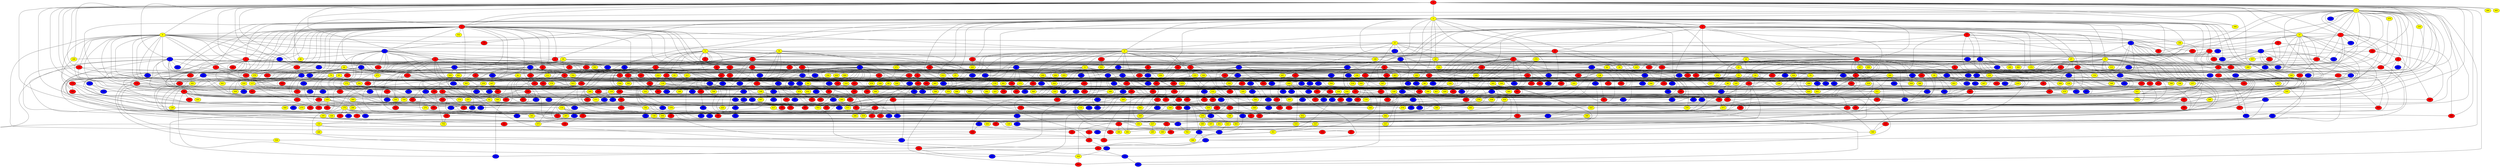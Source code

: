graph {
0 [style = filled fillcolor = red];
1 [style = filled fillcolor = yellow];
2 [style = filled fillcolor = yellow];
3 [style = filled fillcolor = red];
4 [style = filled fillcolor = red];
5 [style = filled fillcolor = red];
6 [style = filled fillcolor = yellow];
7 [style = filled fillcolor = red];
8 [style = filled fillcolor = yellow];
9 [style = filled fillcolor = yellow];
10 [style = filled fillcolor = yellow];
11 [style = filled fillcolor = yellow];
12 [style = filled fillcolor = blue];
13 [style = filled fillcolor = red];
14 [style = filled fillcolor = red];
15 [style = filled fillcolor = red];
16 [style = filled fillcolor = yellow];
17 [style = filled fillcolor = red];
18 [style = filled fillcolor = red];
19 [style = filled fillcolor = blue];
20 [style = filled fillcolor = blue];
21 [style = filled fillcolor = yellow];
22 [style = filled fillcolor = red];
23 [style = filled fillcolor = yellow];
24 [style = filled fillcolor = yellow];
25 [style = filled fillcolor = red];
26 [style = filled fillcolor = red];
27 [style = filled fillcolor = blue];
28 [style = filled fillcolor = blue];
29 [style = filled fillcolor = yellow];
30 [style = filled fillcolor = yellow];
31 [style = filled fillcolor = blue];
32 [style = filled fillcolor = blue];
33 [style = filled fillcolor = red];
34 [style = filled fillcolor = yellow];
35 [style = filled fillcolor = red];
36 [style = filled fillcolor = blue];
37 [style = filled fillcolor = red];
38 [style = filled fillcolor = red];
39 [style = filled fillcolor = yellow];
40 [style = filled fillcolor = red];
41 [style = filled fillcolor = blue];
42 [style = filled fillcolor = yellow];
43 [style = filled fillcolor = blue];
44 [style = filled fillcolor = yellow];
45 [style = filled fillcolor = red];
46 [style = filled fillcolor = red];
47 [style = filled fillcolor = blue];
48 [style = filled fillcolor = yellow];
49 [style = filled fillcolor = yellow];
50 [style = filled fillcolor = blue];
51 [style = filled fillcolor = red];
52 [style = filled fillcolor = red];
53 [style = filled fillcolor = blue];
54 [style = filled fillcolor = yellow];
55 [style = filled fillcolor = red];
56 [style = filled fillcolor = blue];
57 [style = filled fillcolor = blue];
58 [style = filled fillcolor = yellow];
59 [style = filled fillcolor = red];
60 [style = filled fillcolor = blue];
61 [style = filled fillcolor = red];
62 [style = filled fillcolor = blue];
63 [style = filled fillcolor = red];
64 [style = filled fillcolor = blue];
65 [style = filled fillcolor = yellow];
66 [style = filled fillcolor = red];
67 [style = filled fillcolor = red];
68 [style = filled fillcolor = red];
69 [style = filled fillcolor = yellow];
70 [style = filled fillcolor = blue];
71 [style = filled fillcolor = red];
72 [style = filled fillcolor = red];
73 [style = filled fillcolor = yellow];
74 [style = filled fillcolor = red];
75 [style = filled fillcolor = yellow];
76 [style = filled fillcolor = red];
77 [style = filled fillcolor = blue];
78 [style = filled fillcolor = blue];
79 [style = filled fillcolor = yellow];
80 [style = filled fillcolor = yellow];
81 [style = filled fillcolor = blue];
82 [style = filled fillcolor = yellow];
83 [style = filled fillcolor = yellow];
84 [style = filled fillcolor = blue];
85 [style = filled fillcolor = red];
86 [style = filled fillcolor = red];
87 [style = filled fillcolor = yellow];
88 [style = filled fillcolor = red];
89 [style = filled fillcolor = red];
90 [style = filled fillcolor = yellow];
91 [style = filled fillcolor = yellow];
92 [style = filled fillcolor = blue];
93 [style = filled fillcolor = red];
94 [style = filled fillcolor = red];
95 [style = filled fillcolor = blue];
96 [style = filled fillcolor = blue];
97 [style = filled fillcolor = yellow];
98 [style = filled fillcolor = red];
99 [style = filled fillcolor = red];
100 [style = filled fillcolor = yellow];
101 [style = filled fillcolor = yellow];
102 [style = filled fillcolor = red];
103 [style = filled fillcolor = yellow];
104 [style = filled fillcolor = yellow];
105 [style = filled fillcolor = red];
106 [style = filled fillcolor = red];
107 [style = filled fillcolor = red];
108 [style = filled fillcolor = red];
109 [style = filled fillcolor = yellow];
110 [style = filled fillcolor = yellow];
111 [style = filled fillcolor = yellow];
112 [style = filled fillcolor = yellow];
113 [style = filled fillcolor = red];
114 [style = filled fillcolor = red];
115 [style = filled fillcolor = red];
116 [style = filled fillcolor = yellow];
117 [style = filled fillcolor = yellow];
118 [style = filled fillcolor = red];
119 [style = filled fillcolor = yellow];
120 [style = filled fillcolor = blue];
121 [style = filled fillcolor = yellow];
122 [style = filled fillcolor = blue];
123 [style = filled fillcolor = red];
124 [style = filled fillcolor = red];
125 [style = filled fillcolor = yellow];
126 [style = filled fillcolor = yellow];
127 [style = filled fillcolor = blue];
128 [style = filled fillcolor = yellow];
129 [style = filled fillcolor = yellow];
130 [style = filled fillcolor = blue];
131 [style = filled fillcolor = red];
132 [style = filled fillcolor = red];
133 [style = filled fillcolor = yellow];
134 [style = filled fillcolor = yellow];
135 [style = filled fillcolor = red];
136 [style = filled fillcolor = red];
137 [style = filled fillcolor = red];
138 [style = filled fillcolor = yellow];
139 [style = filled fillcolor = red];
140 [style = filled fillcolor = yellow];
141 [style = filled fillcolor = red];
142 [style = filled fillcolor = red];
143 [style = filled fillcolor = yellow];
144 [style = filled fillcolor = blue];
145 [style = filled fillcolor = yellow];
146 [style = filled fillcolor = blue];
147 [style = filled fillcolor = blue];
148 [style = filled fillcolor = blue];
149 [style = filled fillcolor = blue];
150 [style = filled fillcolor = yellow];
151 [style = filled fillcolor = blue];
152 [style = filled fillcolor = red];
153 [style = filled fillcolor = yellow];
154 [style = filled fillcolor = yellow];
155 [style = filled fillcolor = red];
156 [style = filled fillcolor = blue];
157 [style = filled fillcolor = red];
158 [style = filled fillcolor = blue];
159 [style = filled fillcolor = red];
160 [style = filled fillcolor = yellow];
161 [style = filled fillcolor = blue];
162 [style = filled fillcolor = yellow];
163 [style = filled fillcolor = red];
164 [style = filled fillcolor = red];
165 [style = filled fillcolor = red];
166 [style = filled fillcolor = red];
167 [style = filled fillcolor = yellow];
168 [style = filled fillcolor = red];
169 [style = filled fillcolor = yellow];
170 [style = filled fillcolor = yellow];
171 [style = filled fillcolor = red];
172 [style = filled fillcolor = yellow];
173 [style = filled fillcolor = yellow];
174 [style = filled fillcolor = red];
175 [style = filled fillcolor = red];
176 [style = filled fillcolor = blue];
177 [style = filled fillcolor = red];
178 [style = filled fillcolor = yellow];
179 [style = filled fillcolor = yellow];
180 [style = filled fillcolor = red];
181 [style = filled fillcolor = red];
182 [style = filled fillcolor = yellow];
183 [style = filled fillcolor = red];
184 [style = filled fillcolor = blue];
185 [style = filled fillcolor = yellow];
186 [style = filled fillcolor = red];
187 [style = filled fillcolor = red];
188 [style = filled fillcolor = blue];
189 [style = filled fillcolor = yellow];
190 [style = filled fillcolor = blue];
191 [style = filled fillcolor = red];
192 [style = filled fillcolor = blue];
193 [style = filled fillcolor = blue];
194 [style = filled fillcolor = yellow];
195 [style = filled fillcolor = yellow];
196 [style = filled fillcolor = yellow];
197 [style = filled fillcolor = yellow];
198 [style = filled fillcolor = yellow];
199 [style = filled fillcolor = red];
200 [style = filled fillcolor = blue];
201 [style = filled fillcolor = red];
202 [style = filled fillcolor = yellow];
203 [style = filled fillcolor = red];
204 [style = filled fillcolor = yellow];
205 [style = filled fillcolor = yellow];
206 [style = filled fillcolor = red];
207 [style = filled fillcolor = red];
208 [style = filled fillcolor = red];
209 [style = filled fillcolor = yellow];
210 [style = filled fillcolor = yellow];
211 [style = filled fillcolor = blue];
212 [style = filled fillcolor = red];
213 [style = filled fillcolor = red];
214 [style = filled fillcolor = yellow];
215 [style = filled fillcolor = red];
216 [style = filled fillcolor = yellow];
217 [style = filled fillcolor = red];
218 [style = filled fillcolor = yellow];
219 [style = filled fillcolor = yellow];
220 [style = filled fillcolor = red];
221 [style = filled fillcolor = yellow];
222 [style = filled fillcolor = red];
223 [style = filled fillcolor = red];
224 [style = filled fillcolor = yellow];
225 [style = filled fillcolor = red];
226 [style = filled fillcolor = red];
227 [style = filled fillcolor = blue];
228 [style = filled fillcolor = yellow];
229 [style = filled fillcolor = red];
230 [style = filled fillcolor = blue];
231 [style = filled fillcolor = red];
232 [style = filled fillcolor = yellow];
233 [style = filled fillcolor = blue];
234 [style = filled fillcolor = yellow];
235 [style = filled fillcolor = yellow];
236 [style = filled fillcolor = yellow];
237 [style = filled fillcolor = red];
238 [style = filled fillcolor = blue];
239 [style = filled fillcolor = blue];
240 [style = filled fillcolor = yellow];
241 [style = filled fillcolor = blue];
242 [style = filled fillcolor = yellow];
243 [style = filled fillcolor = blue];
244 [style = filled fillcolor = blue];
245 [style = filled fillcolor = blue];
246 [style = filled fillcolor = red];
247 [style = filled fillcolor = red];
248 [style = filled fillcolor = red];
249 [style = filled fillcolor = red];
250 [style = filled fillcolor = blue];
251 [style = filled fillcolor = yellow];
252 [style = filled fillcolor = blue];
253 [style = filled fillcolor = red];
254 [style = filled fillcolor = yellow];
255 [style = filled fillcolor = yellow];
256 [style = filled fillcolor = red];
257 [style = filled fillcolor = yellow];
258 [style = filled fillcolor = red];
259 [style = filled fillcolor = yellow];
260 [style = filled fillcolor = yellow];
261 [style = filled fillcolor = blue];
262 [style = filled fillcolor = blue];
263 [style = filled fillcolor = blue];
264 [style = filled fillcolor = yellow];
265 [style = filled fillcolor = blue];
266 [style = filled fillcolor = blue];
267 [style = filled fillcolor = red];
268 [style = filled fillcolor = yellow];
269 [style = filled fillcolor = yellow];
270 [style = filled fillcolor = yellow];
271 [style = filled fillcolor = red];
272 [style = filled fillcolor = red];
273 [style = filled fillcolor = yellow];
274 [style = filled fillcolor = yellow];
275 [style = filled fillcolor = red];
276 [style = filled fillcolor = yellow];
277 [style = filled fillcolor = red];
278 [style = filled fillcolor = yellow];
279 [style = filled fillcolor = blue];
280 [style = filled fillcolor = yellow];
281 [style = filled fillcolor = blue];
282 [style = filled fillcolor = blue];
283 [style = filled fillcolor = blue];
284 [style = filled fillcolor = blue];
285 [style = filled fillcolor = red];
286 [style = filled fillcolor = yellow];
287 [style = filled fillcolor = yellow];
288 [style = filled fillcolor = red];
289 [style = filled fillcolor = yellow];
290 [style = filled fillcolor = blue];
291 [style = filled fillcolor = red];
292 [style = filled fillcolor = red];
293 [style = filled fillcolor = yellow];
294 [style = filled fillcolor = red];
295 [style = filled fillcolor = blue];
296 [style = filled fillcolor = yellow];
297 [style = filled fillcolor = blue];
298 [style = filled fillcolor = red];
299 [style = filled fillcolor = blue];
300 [style = filled fillcolor = red];
301 [style = filled fillcolor = blue];
302 [style = filled fillcolor = red];
303 [style = filled fillcolor = blue];
304 [style = filled fillcolor = red];
305 [style = filled fillcolor = blue];
306 [style = filled fillcolor = yellow];
307 [style = filled fillcolor = red];
308 [style = filled fillcolor = blue];
309 [style = filled fillcolor = blue];
310 [style = filled fillcolor = yellow];
311 [style = filled fillcolor = yellow];
312 [style = filled fillcolor = blue];
313 [style = filled fillcolor = yellow];
314 [style = filled fillcolor = blue];
315 [style = filled fillcolor = yellow];
316 [style = filled fillcolor = yellow];
317 [style = filled fillcolor = yellow];
318 [style = filled fillcolor = blue];
319 [style = filled fillcolor = yellow];
320 [style = filled fillcolor = blue];
321 [style = filled fillcolor = red];
322 [style = filled fillcolor = red];
323 [style = filled fillcolor = red];
324 [style = filled fillcolor = red];
325 [style = filled fillcolor = yellow];
326 [style = filled fillcolor = yellow];
327 [style = filled fillcolor = yellow];
328 [style = filled fillcolor = blue];
329 [style = filled fillcolor = red];
330 [style = filled fillcolor = yellow];
331 [style = filled fillcolor = yellow];
332 [style = filled fillcolor = blue];
333 [style = filled fillcolor = yellow];
334 [style = filled fillcolor = blue];
335 [style = filled fillcolor = yellow];
336 [style = filled fillcolor = blue];
337 [style = filled fillcolor = red];
338 [style = filled fillcolor = blue];
339 [style = filled fillcolor = blue];
340 [style = filled fillcolor = yellow];
341 [style = filled fillcolor = yellow];
342 [style = filled fillcolor = red];
343 [style = filled fillcolor = yellow];
344 [style = filled fillcolor = yellow];
345 [style = filled fillcolor = yellow];
346 [style = filled fillcolor = red];
347 [style = filled fillcolor = yellow];
348 [style = filled fillcolor = yellow];
349 [style = filled fillcolor = blue];
350 [style = filled fillcolor = red];
351 [style = filled fillcolor = yellow];
352 [style = filled fillcolor = blue];
353 [style = filled fillcolor = blue];
354 [style = filled fillcolor = blue];
355 [style = filled fillcolor = blue];
356 [style = filled fillcolor = yellow];
357 [style = filled fillcolor = yellow];
358 [style = filled fillcolor = red];
359 [style = filled fillcolor = blue];
360 [style = filled fillcolor = red];
361 [style = filled fillcolor = red];
362 [style = filled fillcolor = blue];
363 [style = filled fillcolor = yellow];
364 [style = filled fillcolor = yellow];
365 [style = filled fillcolor = blue];
366 [style = filled fillcolor = yellow];
367 [style = filled fillcolor = red];
368 [style = filled fillcolor = yellow];
369 [style = filled fillcolor = yellow];
370 [style = filled fillcolor = yellow];
371 [style = filled fillcolor = yellow];
372 [style = filled fillcolor = blue];
373 [style = filled fillcolor = red];
374 [style = filled fillcolor = red];
375 [style = filled fillcolor = red];
376 [style = filled fillcolor = yellow];
377 [style = filled fillcolor = blue];
378 [style = filled fillcolor = yellow];
379 [style = filled fillcolor = red];
380 [style = filled fillcolor = red];
381 [style = filled fillcolor = yellow];
382 [style = filled fillcolor = blue];
383 [style = filled fillcolor = red];
384 [style = filled fillcolor = red];
385 [style = filled fillcolor = yellow];
386 [style = filled fillcolor = blue];
387 [style = filled fillcolor = red];
388 [style = filled fillcolor = blue];
389 [style = filled fillcolor = yellow];
390 [style = filled fillcolor = yellow];
391 [style = filled fillcolor = blue];
392 [style = filled fillcolor = red];
393 [style = filled fillcolor = blue];
394 [style = filled fillcolor = yellow];
395 [style = filled fillcolor = yellow];
396 [style = filled fillcolor = blue];
397 [style = filled fillcolor = yellow];
398 [style = filled fillcolor = yellow];
399 [style = filled fillcolor = yellow];
400 [style = filled fillcolor = red];
401 [style = filled fillcolor = yellow];
402 [style = filled fillcolor = blue];
403 [style = filled fillcolor = red];
404 [style = filled fillcolor = blue];
405 [style = filled fillcolor = blue];
406 [style = filled fillcolor = blue];
407 [style = filled fillcolor = blue];
408 [style = filled fillcolor = red];
409 [style = filled fillcolor = yellow];
410 [style = filled fillcolor = red];
411 [style = filled fillcolor = blue];
412 [style = filled fillcolor = red];
413 [style = filled fillcolor = blue];
414 [style = filled fillcolor = red];
415 [style = filled fillcolor = red];
416 [style = filled fillcolor = blue];
417 [style = filled fillcolor = yellow];
418 [style = filled fillcolor = red];
419 [style = filled fillcolor = red];
420 [style = filled fillcolor = blue];
421 [style = filled fillcolor = red];
422 [style = filled fillcolor = blue];
423 [style = filled fillcolor = blue];
424 [style = filled fillcolor = red];
425 [style = filled fillcolor = yellow];
426 [style = filled fillcolor = yellow];
427 [style = filled fillcolor = yellow];
428 [style = filled fillcolor = blue];
429 [style = filled fillcolor = yellow];
430 [style = filled fillcolor = red];
431 [style = filled fillcolor = yellow];
432 [style = filled fillcolor = yellow];
433 [style = filled fillcolor = blue];
434 [style = filled fillcolor = red];
435 [style = filled fillcolor = blue];
436 [style = filled fillcolor = blue];
437 [style = filled fillcolor = yellow];
438 [style = filled fillcolor = blue];
439 [style = filled fillcolor = blue];
440 [style = filled fillcolor = red];
441 [style = filled fillcolor = blue];
442 [style = filled fillcolor = blue];
443 [style = filled fillcolor = yellow];
444 [style = filled fillcolor = red];
445 [style = filled fillcolor = blue];
446 [style = filled fillcolor = yellow];
447 [style = filled fillcolor = yellow];
448 [style = filled fillcolor = red];
449 [style = filled fillcolor = blue];
450 [style = filled fillcolor = red];
451 [style = filled fillcolor = yellow];
452 [style = filled fillcolor = red];
453 [style = filled fillcolor = red];
454 [style = filled fillcolor = yellow];
455 [style = filled fillcolor = blue];
456 [style = filled fillcolor = yellow];
457 [style = filled fillcolor = red];
458 [style = filled fillcolor = blue];
459 [style = filled fillcolor = yellow];
460 [style = filled fillcolor = yellow];
461 [style = filled fillcolor = blue];
462 [style = filled fillcolor = red];
463 [style = filled fillcolor = yellow];
464 [style = filled fillcolor = blue];
465 [style = filled fillcolor = red];
466 [style = filled fillcolor = yellow];
467 [style = filled fillcolor = yellow];
468 [style = filled fillcolor = yellow];
469 [style = filled fillcolor = red];
470 [style = filled fillcolor = yellow];
471 [style = filled fillcolor = blue];
472 [style = filled fillcolor = blue];
473 [style = filled fillcolor = yellow];
474 [style = filled fillcolor = yellow];
475 [style = filled fillcolor = red];
476 [style = filled fillcolor = yellow];
477 [style = filled fillcolor = blue];
478 [style = filled fillcolor = red];
479 [style = filled fillcolor = yellow];
480 [style = filled fillcolor = blue];
481 [style = filled fillcolor = red];
482 [style = filled fillcolor = yellow];
483 [style = filled fillcolor = red];
484 [style = filled fillcolor = red];
485 [style = filled fillcolor = yellow];
486 [style = filled fillcolor = yellow];
487 [style = filled fillcolor = red];
488 [style = filled fillcolor = red];
489 [style = filled fillcolor = red];
490 [style = filled fillcolor = red];
491 [style = filled fillcolor = yellow];
492 [style = filled fillcolor = yellow];
493 [style = filled fillcolor = blue];
494 [style = filled fillcolor = blue];
495 [style = filled fillcolor = yellow];
496 [style = filled fillcolor = yellow];
497 [style = filled fillcolor = yellow];
498 [style = filled fillcolor = blue];
499 [style = filled fillcolor = red];
500 [style = filled fillcolor = red];
501 [style = filled fillcolor = blue];
502 [style = filled fillcolor = yellow];
503 [style = filled fillcolor = red];
504 [style = filled fillcolor = red];
505 [style = filled fillcolor = red];
506 [style = filled fillcolor = blue];
507 [style = filled fillcolor = yellow];
508 [style = filled fillcolor = red];
509 [style = filled fillcolor = red];
510 [style = filled fillcolor = blue];
511 [style = filled fillcolor = red];
512 [style = filled fillcolor = red];
513 [style = filled fillcolor = blue];
514 [style = filled fillcolor = red];
515 [style = filled fillcolor = yellow];
516 [style = filled fillcolor = blue];
517 [style = filled fillcolor = blue];
518 [style = filled fillcolor = red];
519 [style = filled fillcolor = yellow];
520 [style = filled fillcolor = blue];
521 [style = filled fillcolor = red];
522 [style = filled fillcolor = yellow];
523 [style = filled fillcolor = blue];
524 [style = filled fillcolor = red];
525 [style = filled fillcolor = blue];
526 [style = filled fillcolor = blue];
527 [style = filled fillcolor = blue];
528 [style = filled fillcolor = yellow];
529 [style = filled fillcolor = red];
530 [style = filled fillcolor = red];
531 [style = filled fillcolor = blue];
532 [style = filled fillcolor = red];
533 [style = filled fillcolor = red];
534 [style = filled fillcolor = blue];
535 [style = filled fillcolor = yellow];
536 [style = filled fillcolor = red];
537 [style = filled fillcolor = blue];
538 [style = filled fillcolor = red];
539 [style = filled fillcolor = yellow];
540 [style = filled fillcolor = blue];
541 [style = filled fillcolor = blue];
542 [style = filled fillcolor = blue];
543 [style = filled fillcolor = red];
544 [style = filled fillcolor = blue];
545 [style = filled fillcolor = red];
546 [style = filled fillcolor = yellow];
547 [style = filled fillcolor = blue];
548 [style = filled fillcolor = red];
549 [style = filled fillcolor = yellow];
550 [style = filled fillcolor = red];
551 [style = filled fillcolor = red];
552 [style = filled fillcolor = yellow];
553 [style = filled fillcolor = yellow];
554 [style = filled fillcolor = yellow];
555 [style = filled fillcolor = blue];
556 [style = filled fillcolor = red];
557 [style = filled fillcolor = yellow];
558 [style = filled fillcolor = red];
559 [style = filled fillcolor = blue];
560 [style = filled fillcolor = yellow];
561 [style = filled fillcolor = red];
562 [style = filled fillcolor = red];
563 [style = filled fillcolor = blue];
564 [style = filled fillcolor = red];
565 [style = filled fillcolor = yellow];
566 [style = filled fillcolor = yellow];
567 [style = filled fillcolor = red];
568 [style = filled fillcolor = yellow];
569 [style = filled fillcolor = red];
570 [style = filled fillcolor = red];
571 [style = filled fillcolor = yellow];
572 [style = filled fillcolor = red];
573 [style = filled fillcolor = blue];
574 [style = filled fillcolor = blue];
575 [style = filled fillcolor = blue];
576 [style = filled fillcolor = yellow];
577 [style = filled fillcolor = red];
578 [style = filled fillcolor = yellow];
579 [style = filled fillcolor = yellow];
580 [style = filled fillcolor = yellow];
581 [style = filled fillcolor = red];
582 [style = filled fillcolor = yellow];
583 [style = filled fillcolor = yellow];
584 [style = filled fillcolor = blue];
585 [style = filled fillcolor = yellow];
586 [style = filled fillcolor = yellow];
587 [style = filled fillcolor = blue];
588 [style = filled fillcolor = yellow];
589 [style = filled fillcolor = red];
590 [style = filled fillcolor = yellow];
591 [style = filled fillcolor = red];
592 [style = filled fillcolor = blue];
593 [style = filled fillcolor = blue];
594 [style = filled fillcolor = yellow];
595 [style = filled fillcolor = yellow];
596 [style = filled fillcolor = yellow];
597 [style = filled fillcolor = red];
598 [style = filled fillcolor = blue];
599 [style = filled fillcolor = blue];
600 [style = filled fillcolor = yellow];
601 [style = filled fillcolor = blue];
602 [style = filled fillcolor = blue];
603 [style = filled fillcolor = blue];
604 [style = filled fillcolor = blue];
605 [style = filled fillcolor = blue];
606 [style = filled fillcolor = blue];
607 [style = filled fillcolor = red];
608 [style = filled fillcolor = red];
609 [style = filled fillcolor = blue];
610 [style = filled fillcolor = red];
611 [style = filled fillcolor = red];
612 [style = filled fillcolor = red];
613 [style = filled fillcolor = red];
614 [style = filled fillcolor = blue];
615 [style = filled fillcolor = red];
616 [style = filled fillcolor = red];
617 [style = filled fillcolor = blue];
618 [style = filled fillcolor = yellow];
619 [style = filled fillcolor = yellow];
620 [style = filled fillcolor = red];
621 [style = filled fillcolor = red];
622 [style = filled fillcolor = blue];
623 [style = filled fillcolor = yellow];
624 [style = filled fillcolor = red];
625 [style = filled fillcolor = yellow];
626 [style = filled fillcolor = red];
627 [style = filled fillcolor = yellow];
628 [style = filled fillcolor = yellow];
629 [style = filled fillcolor = yellow];
630 [style = filled fillcolor = blue];
631 [style = filled fillcolor = yellow];
632 [style = filled fillcolor = blue];
633 [style = filled fillcolor = yellow];
634 [style = filled fillcolor = blue];
635 [style = filled fillcolor = red];
636 [style = filled fillcolor = yellow];
637 [style = filled fillcolor = blue];
638 [style = filled fillcolor = yellow];
639 [style = filled fillcolor = yellow];
640 [style = filled fillcolor = blue];
641 [style = filled fillcolor = yellow];
642 [style = filled fillcolor = blue];
643 [style = filled fillcolor = blue];
644 [style = filled fillcolor = blue];
645 [style = filled fillcolor = yellow];
646 [style = filled fillcolor = blue];
647 [style = filled fillcolor = red];
648 [style = filled fillcolor = red];
649 [style = filled fillcolor = red];
650 [style = filled fillcolor = red];
651 [style = filled fillcolor = yellow];
652 [style = filled fillcolor = yellow];
653 [style = filled fillcolor = blue];
654 [style = filled fillcolor = blue];
655 [style = filled fillcolor = blue];
656 [style = filled fillcolor = red];
657 [style = filled fillcolor = red];
658 [style = filled fillcolor = yellow];
659 [style = filled fillcolor = blue];
660 [style = filled fillcolor = yellow];
661 [style = filled fillcolor = yellow];
662 [style = filled fillcolor = blue];
663 [style = filled fillcolor = yellow];
664 [style = filled fillcolor = red];
665 [style = filled fillcolor = red];
666 [style = filled fillcolor = yellow];
667 [style = filled fillcolor = yellow];
668 [style = filled fillcolor = red];
669 [style = filled fillcolor = red];
670 [style = filled fillcolor = yellow];
671 [style = filled fillcolor = yellow];
672 [style = filled fillcolor = blue];
673 [style = filled fillcolor = red];
674 [style = filled fillcolor = red];
675 [style = filled fillcolor = yellow];
676 [style = filled fillcolor = yellow];
677 [style = filled fillcolor = blue];
678 [style = filled fillcolor = yellow];
679 [style = filled fillcolor = blue];
680 [style = filled fillcolor = blue];
681 [style = filled fillcolor = blue];
682 [style = filled fillcolor = blue];
683 [style = filled fillcolor = blue];
684 [style = filled fillcolor = blue];
685 [style = filled fillcolor = yellow];
686 [style = filled fillcolor = red];
687 [style = filled fillcolor = yellow];
688 [style = filled fillcolor = red];
689 [style = filled fillcolor = blue];
690 [style = filled fillcolor = red];
691 [style = filled fillcolor = red];
692 [style = filled fillcolor = red];
693 [style = filled fillcolor = red];
694 [style = filled fillcolor = blue];
695 [style = filled fillcolor = red];
696 [style = filled fillcolor = blue];
697 [style = filled fillcolor = blue];
698 [style = filled fillcolor = red];
699 [style = filled fillcolor = yellow];
700 [style = filled fillcolor = red];
701 [style = filled fillcolor = blue];
702 [style = filled fillcolor = yellow];
703 [style = filled fillcolor = yellow];
704 [style = filled fillcolor = yellow];
705 [style = filled fillcolor = blue];
706 [style = filled fillcolor = yellow];
0 -- 7;
0 -- 9;
0 -- 10;
0 -- 14;
0 -- 27;
0 -- 38;
0 -- 62;
0 -- 119;
0 -- 139;
0 -- 142;
0 -- 160;
0 -- 166;
0 -- 168;
0 -- 178;
0 -- 193;
0 -- 212;
0 -- 257;
0 -- 286;
0 -- 332;
0 -- 376;
0 -- 390;
0 -- 466;
0 -- 485;
0 -- 490;
0 -- 553;
0 -- 609;
0 -- 686;
1 -- 2;
1 -- 3;
1 -- 7;
1 -- 10;
1 -- 26;
1 -- 29;
1 -- 40;
1 -- 76;
1 -- 77;
0 -- 5;
0 -- 3;
0 -- 2;
0 -- 1;
1 -- 105;
1 -- 204;
1 -- 215;
1 -- 234;
1 -- 280;
1 -- 304;
1 -- 311;
1 -- 320;
1 -- 402;
1 -- 476;
1 -- 494;
1 -- 532;
1 -- 536;
1 -- 555;
1 -- 561;
1 -- 660;
1 -- 685;
1 -- 696;
2 -- 3;
2 -- 4;
2 -- 5;
2 -- 6;
2 -- 8;
2 -- 13;
2 -- 15;
2 -- 22;
2 -- 24;
2 -- 26;
2 -- 29;
2 -- 30;
2 -- 37;
2 -- 43;
2 -- 53;
2 -- 63;
2 -- 72;
2 -- 78;
2 -- 80;
2 -- 94;
2 -- 97;
2 -- 104;
2 -- 120;
2 -- 125;
2 -- 201;
2 -- 202;
2 -- 261;
2 -- 271;
2 -- 278;
2 -- 318;
2 -- 322;
2 -- 328;
2 -- 370;
2 -- 375;
2 -- 390;
2 -- 436;
2 -- 487;
2 -- 506;
2 -- 616;
3 -- 5;
3 -- 6;
3 -- 8;
3 -- 9;
3 -- 11;
3 -- 12;
3 -- 22;
3 -- 31;
3 -- 32;
3 -- 50;
3 -- 52;
3 -- 62;
3 -- 66;
3 -- 67;
3 -- 76;
3 -- 86;
3 -- 114;
3 -- 128;
3 -- 153;
3 -- 185;
3 -- 204;
3 -- 229;
3 -- 266;
3 -- 317;
3 -- 321;
3 -- 378;
3 -- 499;
3 -- 524;
3 -- 552;
3 -- 597;
3 -- 607;
3 -- 630;
3 -- 641;
3 -- 670;
3 -- 688;
4 -- 7;
4 -- 8;
4 -- 12;
4 -- 15;
4 -- 17;
4 -- 25;
4 -- 31;
4 -- 32;
4 -- 41;
4 -- 82;
4 -- 87;
4 -- 131;
4 -- 135;
4 -- 166;
4 -- 189;
4 -- 196;
4 -- 254;
4 -- 278;
4 -- 282;
4 -- 330;
4 -- 497;
4 -- 655;
5 -- 26;
5 -- 33;
5 -- 61;
5 -- 84;
5 -- 131;
5 -- 151;
5 -- 225;
5 -- 258;
5 -- 270;
5 -- 336;
5 -- 465;
5 -- 472;
5 -- 538;
5 -- 614;
6 -- 15;
6 -- 18;
6 -- 35;
6 -- 51;
6 -- 54;
6 -- 55;
6 -- 71;
6 -- 113;
6 -- 115;
6 -- 157;
6 -- 283;
6 -- 532;
6 -- 571;
6 -- 572;
6 -- 602;
7 -- 23;
7 -- 36;
7 -- 39;
7 -- 130;
7 -- 237;
7 -- 332;
7 -- 519;
7 -- 523;
7 -- 686;
8 -- 11;
8 -- 16;
8 -- 18;
8 -- 38;
8 -- 85;
8 -- 92;
8 -- 171;
8 -- 188;
8 -- 189;
8 -- 192;
8 -- 209;
8 -- 223;
8 -- 242;
8 -- 258;
8 -- 322;
8 -- 343;
8 -- 365;
8 -- 440;
8 -- 450;
8 -- 477;
8 -- 480;
8 -- 522;
8 -- 628;
8 -- 660;
9 -- 12;
9 -- 23;
9 -- 34;
9 -- 57;
9 -- 72;
9 -- 77;
9 -- 108;
9 -- 117;
9 -- 139;
9 -- 174;
9 -- 176;
9 -- 288;
9 -- 346;
9 -- 362;
9 -- 380;
9 -- 441;
9 -- 473;
9 -- 509;
9 -- 536;
9 -- 543;
9 -- 578;
9 -- 638;
9 -- 649;
10 -- 11;
10 -- 19;
10 -- 24;
10 -- 30;
10 -- 40;
10 -- 43;
10 -- 70;
10 -- 105;
10 -- 167;
10 -- 194;
10 -- 325;
10 -- 588;
11 -- 39;
11 -- 46;
11 -- 179;
11 -- 181;
11 -- 193;
11 -- 199;
11 -- 255;
11 -- 301;
11 -- 366;
11 -- 396;
11 -- 451;
11 -- 479;
11 -- 492;
11 -- 585;
11 -- 612;
11 -- 649;
11 -- 673;
12 -- 14;
12 -- 22;
12 -- 74;
12 -- 80;
12 -- 83;
12 -- 151;
12 -- 160;
12 -- 233;
12 -- 328;
12 -- 346;
12 -- 398;
12 -- 411;
12 -- 423;
12 -- 448;
12 -- 471;
13 -- 14;
13 -- 16;
13 -- 28;
13 -- 84;
13 -- 272;
13 -- 289;
13 -- 470;
13 -- 570;
13 -- 610;
14 -- 20;
14 -- 28;
14 -- 45;
14 -- 64;
14 -- 75;
14 -- 111;
14 -- 147;
14 -- 149;
14 -- 172;
14 -- 184;
14 -- 259;
14 -- 459;
14 -- 469;
14 -- 473;
14 -- 517;
14 -- 560;
15 -- 20;
15 -- 33;
15 -- 42;
15 -- 46;
15 -- 61;
15 -- 88;
15 -- 93;
15 -- 98;
15 -- 123;
15 -- 124;
15 -- 125;
15 -- 130;
15 -- 143;
15 -- 158;
15 -- 162;
15 -- 218;
15 -- 260;
15 -- 275;
15 -- 287;
15 -- 308;
15 -- 365;
15 -- 412;
15 -- 433;
15 -- 445;
15 -- 507;
15 -- 511;
15 -- 534;
15 -- 563;
15 -- 618;
15 -- 628;
15 -- 651;
15 -- 662;
15 -- 699;
16 -- 21;
16 -- 79;
16 -- 140;
16 -- 249;
16 -- 289;
16 -- 318;
17 -- 19;
17 -- 36;
17 -- 58;
17 -- 103;
17 -- 142;
17 -- 208;
17 -- 219;
18 -- 90;
18 -- 109;
18 -- 391;
18 -- 477;
18 -- 608;
18 -- 696;
19 -- 34;
19 -- 76;
19 -- 79;
19 -- 98;
19 -- 128;
19 -- 138;
19 -- 190;
19 -- 236;
19 -- 281;
19 -- 478;
19 -- 647;
19 -- 648;
20 -- 83;
20 -- 92;
20 -- 173;
20 -- 178;
20 -- 183;
20 -- 248;
20 -- 336;
20 -- 677;
21 -- 24;
21 -- 73;
21 -- 126;
21 -- 256;
21 -- 608;
22 -- 84;
22 -- 211;
22 -- 255;
23 -- 25;
23 -- 29;
23 -- 37;
23 -- 105;
23 -- 185;
23 -- 231;
23 -- 344;
23 -- 435;
23 -- 497;
23 -- 573;
23 -- 644;
24 -- 48;
24 -- 145;
24 -- 233;
24 -- 248;
24 -- 307;
24 -- 359;
24 -- 407;
24 -- 546;
24 -- 590;
25 -- 37;
25 -- 38;
25 -- 93;
25 -- 114;
25 -- 239;
25 -- 547;
25 -- 557;
26 -- 207;
26 -- 244;
26 -- 457;
26 -- 525;
26 -- 587;
26 -- 606;
27 -- 44;
27 -- 52;
27 -- 56;
27 -- 65;
27 -- 94;
27 -- 197;
27 -- 261;
27 -- 273;
27 -- 326;
27 -- 387;
27 -- 531;
27 -- 533;
27 -- 540;
27 -- 642;
27 -- 702;
28 -- 64;
28 -- 92;
28 -- 156;
28 -- 194;
28 -- 202;
28 -- 281;
28 -- 646;
29 -- 132;
29 -- 203;
29 -- 334;
29 -- 502;
30 -- 56;
30 -- 68;
30 -- 86;
30 -- 179;
30 -- 191;
30 -- 198;
30 -- 217;
30 -- 273;
30 -- 315;
30 -- 345;
30 -- 393;
30 -- 467;
30 -- 480;
30 -- 488;
30 -- 496;
30 -- 541;
30 -- 659;
30 -- 672;
31 -- 121;
31 -- 134;
31 -- 235;
31 -- 282;
31 -- 449;
31 -- 569;
31 -- 572;
31 -- 663;
32 -- 95;
32 -- 190;
32 -- 404;
33 -- 45;
33 -- 51;
33 -- 97;
33 -- 111;
33 -- 241;
33 -- 248;
33 -- 391;
33 -- 501;
34 -- 35;
34 -- 99;
34 -- 200;
34 -- 211;
34 -- 414;
34 -- 420;
34 -- 615;
34 -- 697;
35 -- 44;
35 -- 64;
35 -- 89;
35 -- 548;
35 -- 608;
35 -- 653;
36 -- 60;
36 -- 63;
36 -- 87;
36 -- 134;
36 -- 147;
36 -- 307;
36 -- 328;
36 -- 494;
36 -- 522;
36 -- 551;
37 -- 42;
37 -- 52;
37 -- 58;
37 -- 88;
37 -- 95;
37 -- 101;
37 -- 107;
37 -- 125;
37 -- 155;
37 -- 166;
37 -- 213;
37 -- 220;
37 -- 253;
37 -- 276;
37 -- 302;
37 -- 305;
37 -- 324;
37 -- 331;
37 -- 346;
37 -- 354;
37 -- 413;
37 -- 418;
37 -- 427;
37 -- 436;
37 -- 482;
38 -- 100;
38 -- 106;
38 -- 121;
38 -- 182;
38 -- 304;
38 -- 405;
39 -- 449;
39 -- 496;
39 -- 603;
39 -- 667;
40 -- 215;
40 -- 295;
40 -- 335;
40 -- 489;
41 -- 88;
41 -- 228;
41 -- 383;
41 -- 387;
41 -- 428;
41 -- 660;
41 -- 683;
42 -- 53;
42 -- 152;
42 -- 183;
42 -- 284;
42 -- 293;
42 -- 530;
43 -- 157;
43 -- 284;
43 -- 291;
43 -- 458;
43 -- 553;
44 -- 47;
44 -- 79;
44 -- 117;
44 -- 127;
44 -- 129;
44 -- 336;
44 -- 350;
44 -- 491;
44 -- 503;
44 -- 706;
45 -- 126;
45 -- 227;
45 -- 241;
45 -- 372;
45 -- 409;
45 -- 600;
45 -- 623;
46 -- 69;
46 -- 422;
47 -- 60;
47 -- 117;
47 -- 143;
47 -- 149;
47 -- 165;
47 -- 199;
47 -- 201;
47 -- 242;
47 -- 245;
47 -- 310;
47 -- 319;
47 -- 522;
47 -- 585;
47 -- 597;
47 -- 638;
47 -- 641;
47 -- 656;
48 -- 112;
48 -- 227;
48 -- 279;
48 -- 433;
49 -- 57;
49 -- 81;
49 -- 91;
49 -- 144;
49 -- 211;
49 -- 313;
49 -- 331;
49 -- 694;
50 -- 91;
50 -- 113;
50 -- 154;
50 -- 246;
50 -- 375;
50 -- 386;
50 -- 441;
50 -- 545;
51 -- 116;
51 -- 169;
51 -- 252;
51 -- 259;
51 -- 414;
52 -- 82;
52 -- 357;
52 -- 448;
52 -- 519;
53 -- 54;
53 -- 213;
54 -- 66;
54 -- 99;
54 -- 119;
54 -- 164;
54 -- 195;
54 -- 229;
54 -- 432;
54 -- 462;
56 -- 65;
56 -- 107;
56 -- 116;
56 -- 146;
56 -- 156;
56 -- 169;
56 -- 194;
56 -- 208;
56 -- 224;
56 -- 252;
56 -- 297;
56 -- 308;
56 -- 342;
56 -- 356;
56 -- 408;
56 -- 420;
56 -- 426;
56 -- 492;
56 -- 508;
56 -- 556;
56 -- 610;
56 -- 611;
56 -- 619;
56 -- 666;
56 -- 669;
57 -- 85;
57 -- 159;
57 -- 378;
58 -- 91;
58 -- 376;
58 -- 392;
58 -- 603;
59 -- 210;
59 -- 267;
60 -- 154;
60 -- 155;
60 -- 203;
60 -- 342;
60 -- 358;
60 -- 371;
60 -- 558;
60 -- 575;
61 -- 562;
62 -- 66;
62 -- 114;
62 -- 129;
62 -- 132;
62 -- 135;
62 -- 582;
63 -- 115;
63 -- 184;
63 -- 222;
63 -- 327;
63 -- 369;
63 -- 392;
63 -- 650;
63 -- 684;
63 -- 702;
64 -- 95;
64 -- 112;
64 -- 213;
64 -- 455;
64 -- 579;
65 -- 175;
65 -- 177;
65 -- 353;
66 -- 82;
66 -- 104;
66 -- 205;
66 -- 207;
66 -- 216;
66 -- 264;
66 -- 277;
66 -- 475;
66 -- 658;
66 -- 691;
67 -- 158;
67 -- 411;
67 -- 439;
68 -- 122;
68 -- 136;
68 -- 163;
68 -- 250;
68 -- 317;
69 -- 176;
69 -- 614;
70 -- 137;
70 -- 228;
70 -- 540;
71 -- 74;
71 -- 78;
71 -- 136;
71 -- 140;
71 -- 181;
71 -- 182;
71 -- 349;
71 -- 361;
71 -- 623;
72 -- 172;
72 -- 191;
72 -- 247;
73 -- 78;
73 -- 108;
73 -- 150;
73 -- 327;
73 -- 360;
74 -- 124;
74 -- 323;
74 -- 403;
74 -- 646;
75 -- 170;
75 -- 216;
75 -- 341;
75 -- 367;
77 -- 101;
77 -- 167;
77 -- 332;
77 -- 490;
79 -- 127;
79 -- 152;
79 -- 163;
79 -- 299;
79 -- 371;
79 -- 445;
79 -- 633;
80 -- 118;
81 -- 153;
81 -- 210;
81 -- 247;
81 -- 258;
81 -- 317;
81 -- 333;
81 -- 379;
81 -- 473;
81 -- 584;
81 -- 588;
81 -- 700;
82 -- 133;
82 -- 141;
82 -- 170;
82 -- 230;
82 -- 418;
83 -- 296;
83 -- 569;
84 -- 157;
84 -- 206;
84 -- 263;
84 -- 364;
84 -- 426;
84 -- 629;
84 -- 661;
86 -- 200;
86 -- 312;
87 -- 89;
87 -- 220;
87 -- 288;
87 -- 316;
87 -- 323;
87 -- 347;
87 -- 456;
87 -- 561;
88 -- 154;
89 -- 101;
89 -- 104;
89 -- 171;
89 -- 177;
89 -- 208;
89 -- 310;
89 -- 467;
89 -- 526;
90 -- 232;
90 -- 460;
90 -- 678;
91 -- 187;
91 -- 705;
92 -- 98;
92 -- 150;
92 -- 178;
92 -- 237;
92 -- 365;
92 -- 431;
92 -- 526;
92 -- 548;
93 -- 221;
93 -- 257;
93 -- 331;
93 -- 354;
93 -- 444;
94 -- 327;
95 -- 183;
95 -- 583;
96 -- 202;
96 -- 386;
96 -- 607;
96 -- 623;
97 -- 591;
98 -- 484;
100 -- 275;
100 -- 408;
100 -- 665;
101 -- 163;
101 -- 272;
102 -- 148;
102 -- 289;
102 -- 395;
102 -- 647;
103 -- 360;
103 -- 383;
104 -- 110;
104 -- 129;
104 -- 298;
105 -- 144;
105 -- 516;
105 -- 545;
105 -- 633;
106 -- 443;
106 -- 509;
107 -- 137;
107 -- 421;
107 -- 440;
107 -- 575;
107 -- 651;
108 -- 277;
108 -- 460;
108 -- 627;
109 -- 292;
109 -- 432;
109 -- 679;
110 -- 126;
110 -- 131;
110 -- 404;
110 -- 518;
111 -- 385;
111 -- 447;
112 -- 190;
112 -- 223;
112 -- 236;
112 -- 300;
112 -- 456;
113 -- 228;
113 -- 343;
113 -- 363;
113 -- 430;
113 -- 601;
114 -- 341;
115 -- 534;
116 -- 118;
116 -- 243;
116 -- 246;
116 -- 269;
116 -- 309;
116 -- 406;
116 -- 596;
116 -- 673;
117 -- 164;
117 -- 264;
117 -- 298;
117 -- 379;
117 -- 622;
118 -- 438;
119 -- 256;
119 -- 268;
119 -- 287;
119 -- 620;
119 -- 667;
120 -- 212;
120 -- 240;
120 -- 348;
120 -- 545;
122 -- 123;
122 -- 133;
122 -- 142;
122 -- 198;
122 -- 419;
122 -- 486;
122 -- 588;
122 -- 642;
121 -- 477;
121 -- 591;
121 -- 652;
124 -- 424;
124 -- 615;
125 -- 333;
126 -- 153;
126 -- 221;
126 -- 526;
127 -- 412;
127 -- 643;
128 -- 141;
128 -- 221;
128 -- 373;
128 -- 428;
128 -- 506;
128 -- 513;
130 -- 312;
130 -- 334;
130 -- 560;
131 -- 140;
131 -- 499;
132 -- 203;
132 -- 245;
132 -- 305;
132 -- 312;
132 -- 410;
132 -- 467;
134 -- 655;
135 -- 138;
135 -- 172;
135 -- 267;
135 -- 415;
135 -- 594;
136 -- 235;
136 -- 249;
136 -- 381;
138 -- 487;
138 -- 578;
138 -- 639;
139 -- 159;
139 -- 461;
139 -- 475;
139 -- 535;
140 -- 693;
141 -- 263;
141 -- 286;
141 -- 422;
141 -- 611;
141 -- 619;
143 -- 329;
143 -- 424;
144 -- 226;
144 -- 254;
144 -- 255;
144 -- 268;
144 -- 350;
144 -- 700;
145 -- 185;
145 -- 481;
146 -- 294;
146 -- 352;
146 -- 440;
146 -- 563;
147 -- 284;
147 -- 305;
147 -- 313;
147 -- 345;
147 -- 654;
148 -- 192;
149 -- 170;
150 -- 306;
150 -- 572;
150 -- 583;
151 -- 174;
151 -- 251;
151 -- 367;
151 -- 432;
151 -- 452;
151 -- 539;
152 -- 238;
152 -- 242;
152 -- 469;
153 -- 222;
153 -- 446;
154 -- 161;
155 -- 165;
155 -- 179;
155 -- 251;
155 -- 434;
155 -- 478;
155 -- 601;
156 -- 262;
156 -- 290;
156 -- 385;
157 -- 195;
157 -- 279;
157 -- 381;
157 -- 573;
157 -- 636;
157 -- 696;
158 -- 266;
158 -- 372;
158 -- 479;
159 -- 167;
159 -- 237;
159 -- 420;
160 -- 175;
161 -- 226;
161 -- 376;
161 -- 394;
161 -- 463;
161 -- 516;
162 -- 186;
162 -- 347;
162 -- 388;
162 -- 409;
162 -- 493;
162 -- 631;
163 -- 169;
163 -- 264;
163 -- 401;
163 -- 429;
163 -- 443;
163 -- 512;
164 -- 180;
164 -- 452;
164 -- 692;
165 -- 277;
166 -- 225;
166 -- 290;
166 -- 330;
166 -- 368;
166 -- 451;
166 -- 511;
166 -- 528;
166 -- 595;
168 -- 302;
168 -- 489;
168 -- 557;
169 -- 243;
169 -- 262;
169 -- 280;
169 -- 397;
170 -- 197;
170 -- 236;
170 -- 263;
170 -- 265;
170 -- 416;
170 -- 503;
170 -- 550;
171 -- 330;
171 -- 409;
172 -- 230;
172 -- 232;
172 -- 364;
172 -- 370;
173 -- 176;
173 -- 235;
173 -- 384;
173 -- 431;
173 -- 498;
174 -- 383;
174 -- 576;
174 -- 677;
175 -- 380;
175 -- 413;
175 -- 589;
175 -- 592;
176 -- 624;
177 -- 531;
177 -- 604;
178 -- 470;
178 -- 664;
179 -- 188;
180 -- 182;
180 -- 613;
181 -- 244;
181 -- 286;
182 -- 266;
182 -- 301;
182 -- 468;
183 -- 271;
183 -- 309;
183 -- 394;
183 -- 428;
183 -- 658;
184 -- 214;
184 -- 333;
184 -- 351;
184 -- 373;
184 -- 442;
184 -- 535;
185 -- 276;
186 -- 468;
187 -- 206;
187 -- 217;
187 -- 239;
187 -- 316;
187 -- 633;
189 -- 276;
189 -- 582;
191 -- 285;
191 -- 359;
192 -- 215;
192 -- 253;
192 -- 384;
192 -- 511;
193 -- 537;
194 -- 293;
196 -- 504;
197 -- 663;
199 -- 238;
199 -- 423;
199 -- 471;
199 -- 475;
199 -- 630;
200 -- 224;
201 -- 427;
204 -- 478;
204 -- 546;
204 -- 657;
206 -- 444;
206 -- 704;
207 -- 307;
209 -- 339;
209 -- 486;
212 -- 283;
212 -- 349;
212 -- 518;
213 -- 342;
215 -- 318;
215 -- 659;
216 -- 296;
216 -- 425;
216 -- 515;
216 -- 568;
216 -- 626;
216 -- 685;
216 -- 689;
217 -- 537;
217 -- 576;
217 -- 584;
218 -- 335;
218 -- 592;
218 -- 694;
219 -- 371;
219 -- 615;
220 -- 531;
220 -- 532;
222 -- 329;
223 -- 226;
223 -- 459;
224 -- 368;
225 -- 323;
225 -- 631;
226 -- 527;
229 -- 230;
229 -- 241;
229 -- 364;
229 -- 410;
229 -- 632;
230 -- 287;
230 -- 343;
231 -- 294;
231 -- 492;
232 -- 324;
233 -- 393;
234 -- 563;
235 -- 549;
236 -- 357;
236 -- 382;
236 -- 399;
236 -- 401;
236 -- 443;
237 -- 613;
237 -- 635;
238 -- 682;
239 -- 524;
239 -- 577;
241 -- 670;
243 -- 245;
243 -- 270;
243 -- 456;
243 -- 542;
244 -- 375;
245 -- 326;
246 -- 595;
246 -- 675;
247 -- 683;
248 -- 520;
249 -- 370;
250 -- 389;
250 -- 391;
250 -- 628;
252 -- 309;
256 -- 395;
256 -- 617;
259 -- 468;
260 -- 606;
261 -- 607;
262 -- 361;
262 -- 529;
262 -- 553;
264 -- 695;
266 -- 291;
266 -- 337;
269 -- 279;
269 -- 338;
269 -- 580;
270 -- 482;
270 -- 604;
271 -- 353;
271 -- 679;
272 -- 425;
272 -- 547;
273 -- 512;
274 -- 278;
274 -- 385;
274 -- 569;
276 -- 285;
276 -- 625;
276 -- 640;
278 -- 303;
279 -- 448;
281 -- 340;
281 -- 650;
281 -- 671;
282 -- 337;
282 -- 341;
282 -- 344;
282 -- 389;
282 -- 433;
283 -- 411;
284 -- 605;
284 -- 672;
285 -- 413;
285 -- 481;
285 -- 498;
285 -- 538;
285 -- 586;
285 -- 668;
286 -- 325;
287 -- 675;
288 -- 497;
288 -- 676;
290 -- 308;
290 -- 361;
291 -- 384;
291 -- 398;
293 -- 392;
293 -- 560;
293 -- 567;
293 -- 703;
294 -- 339;
294 -- 374;
294 -- 429;
294 -- 481;
297 -- 306;
297 -- 640;
299 -- 311;
299 -- 631;
302 -- 453;
302 -- 454;
302 -- 700;
303 -- 344;
303 -- 366;
303 -- 680;
304 -- 510;
304 -- 515;
305 -- 554;
306 -- 540;
306 -- 603;
306 -- 684;
307 -- 459;
307 -- 686;
308 -- 583;
309 -- 345;
309 -- 462;
309 -- 513;
309 -- 674;
310 -- 530;
311 -- 519;
311 -- 556;
312 -- 348;
312 -- 439;
312 -- 472;
312 -- 535;
313 -- 493;
314 -- 444;
314 -- 510;
314 -- 701;
316 -- 424;
316 -- 483;
316 -- 644;
317 -- 354;
319 -- 517;
319 -- 614;
321 -- 326;
321 -- 367;
321 -- 382;
321 -- 491;
322 -- 598;
322 -- 645;
325 -- 351;
326 -- 451;
328 -- 442;
329 -- 574;
330 -- 674;
331 -- 358;
331 -- 664;
332 -- 426;
332 -- 698;
334 -- 350;
334 -- 355;
334 -- 416;
334 -- 681;
335 -- 402;
337 -- 366;
337 -- 394;
338 -- 340;
338 -- 417;
338 -- 562;
338 -- 624;
338 -- 684;
340 -- 400;
342 -- 464;
342 -- 602;
342 -- 662;
343 -- 437;
343 -- 675;
344 -- 543;
349 -- 357;
351 -- 539;
351 -- 548;
352 -- 416;
353 -- 407;
357 -- 657;
359 -- 594;
359 -- 596;
360 -- 452;
360 -- 574;
360 -- 627;
361 -- 369;
361 -- 620;
362 -- 579;
362 -- 592;
363 -- 654;
364 -- 505;
365 -- 556;
367 -- 581;
370 -- 454;
371 -- 488;
372 -- 474;
377 -- 398;
377 -- 434;
377 -- 472;
377 -- 518;
382 -- 400;
382 -- 649;
383 -- 457;
383 -- 692;
385 -- 414;
392 -- 490;
395 -- 652;
399 -- 405;
401 -- 653;
402 -- 437;
402 -- 463;
402 -- 611;
403 -- 695;
404 -- 581;
405 -- 555;
405 -- 566;
409 -- 541;
409 -- 544;
409 -- 555;
409 -- 599;
409 -- 618;
409 -- 706;
411 -- 542;
411 -- 580;
411 -- 690;
412 -- 688;
413 -- 453;
413 -- 461;
414 -- 559;
414 -- 632;
414 -- 683;
417 -- 547;
417 -- 616;
419 -- 449;
419 -- 597;
420 -- 425;
420 -- 442;
420 -- 558;
421 -- 480;
422 -- 697;
423 -- 571;
424 -- 579;
428 -- 693;
429 -- 639;
430 -- 622;
430 -- 637;
436 -- 571;
436 -- 590;
436 -- 651;
437 -- 495;
439 -- 488;
440 -- 705;
441 -- 613;
442 -- 489;
442 -- 516;
442 -- 626;
443 -- 461;
444 -- 637;
447 -- 621;
447 -- 701;
448 -- 533;
450 -- 565;
451 -- 504;
453 -- 590;
454 -- 482;
455 -- 668;
457 -- 500;
457 -- 598;
458 -- 669;
460 -- 487;
461 -- 564;
464 -- 610;
473 -- 612;
474 -- 673;
475 -- 694;
476 -- 602;
477 -- 530;
478 -- 671;
478 -- 678;
480 -- 512;
482 -- 600;
484 -- 493;
484 -- 625;
488 -- 698;
490 -- 589;
491 -- 527;
497 -- 667;
497 -- 695;
506 -- 529;
506 -- 533;
506 -- 648;
508 -- 527;
508 -- 672;
508 -- 676;
511 -- 643;
512 -- 550;
512 -- 561;
514 -- 626;
520 -- 577;
521 -- 687;
525 -- 663;
526 -- 703;
530 -- 685;
531 -- 577;
531 -- 593;
533 -- 618;
546 -- 680;
547 -- 690;
549 -- 665;
550 -- 704;
553 -- 564;
555 -- 564;
555 -- 612;
559 -- 668;
561 -- 659;
564 -- 584;
564 -- 637;
569 -- 599;
570 -- 698;
574 -- 658;
584 -- 609;
590 -- 677;
605 -- 634;
606 -- 687;
610 -- 665;
612 -- 682;
623 -- 638;
640 -- 703;
658 -- 664;
671 -- 679;
}
